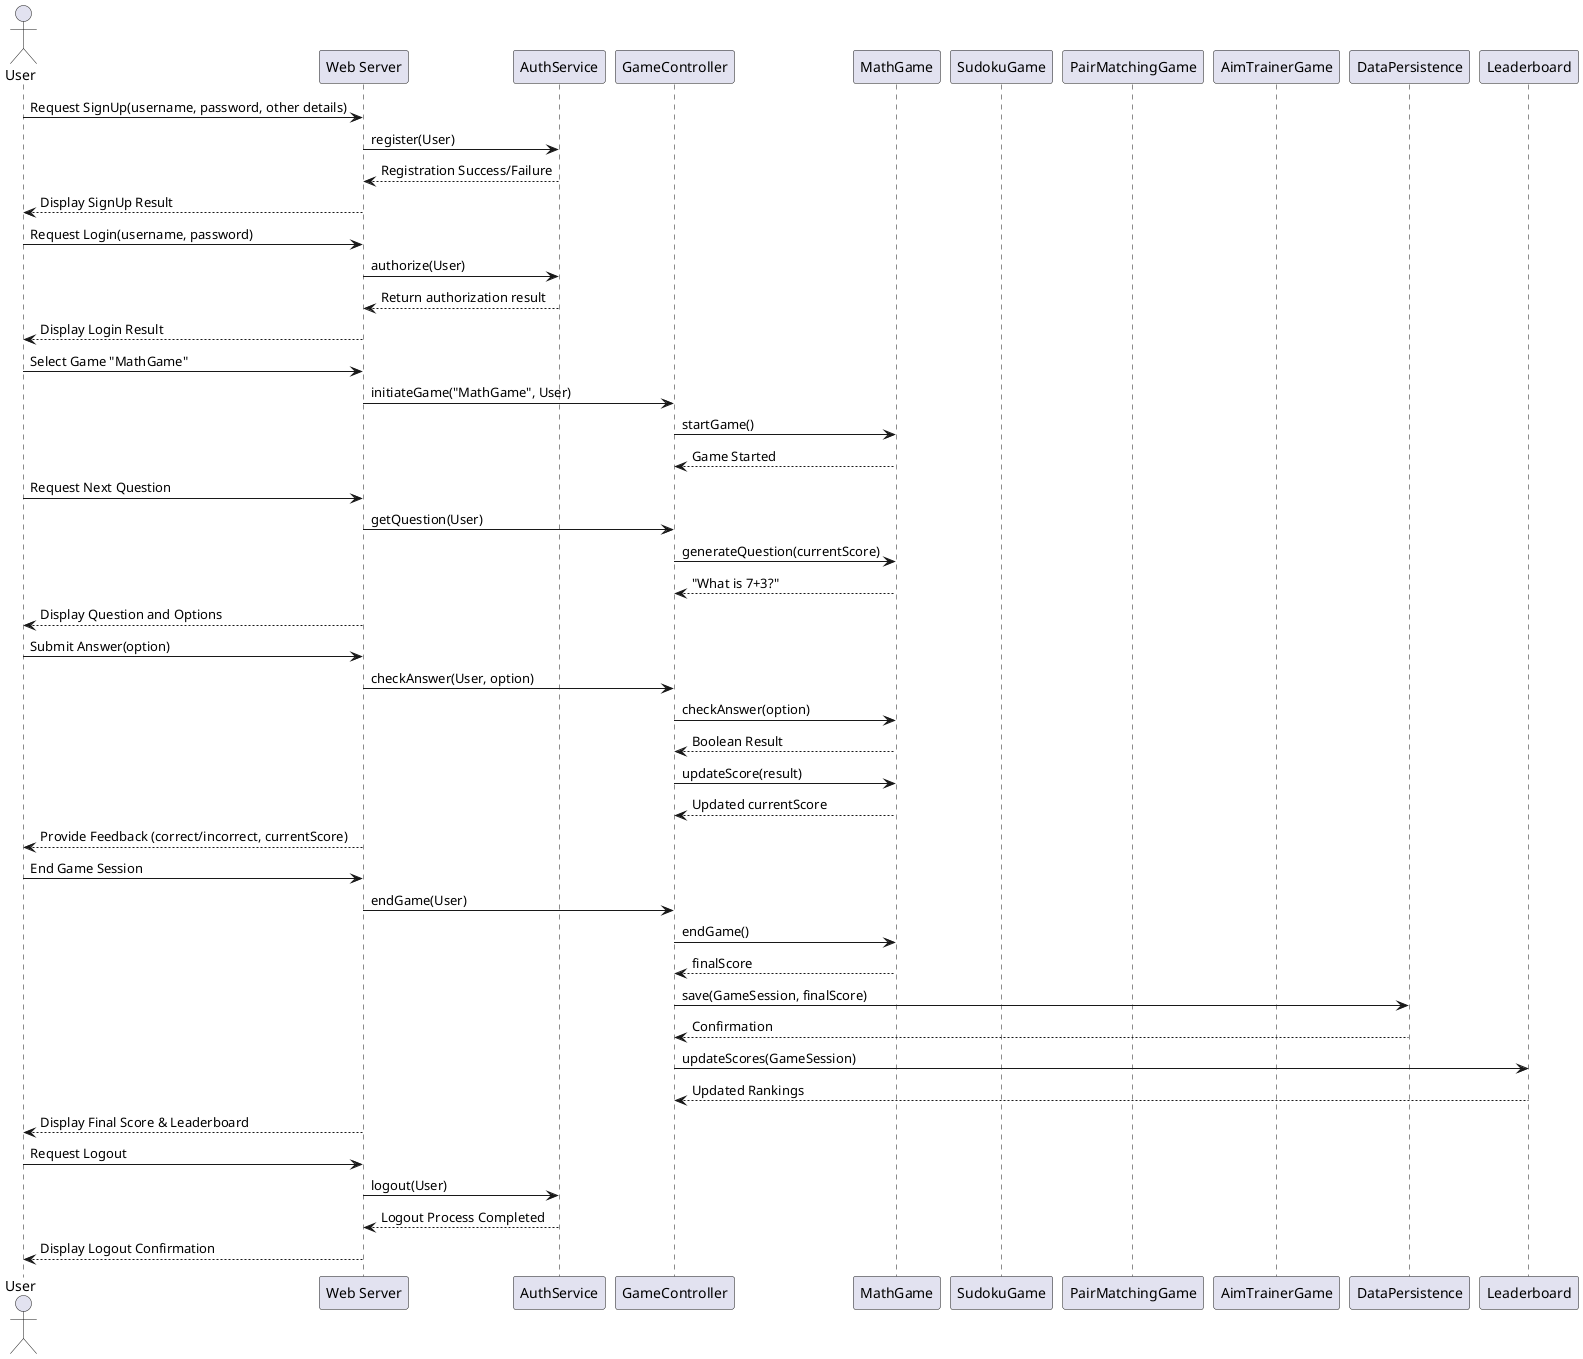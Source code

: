 @startuml
actor "User" as User
participant "Web Server" as Server
participant "AuthService" as Auth
participant "GameController" as GameCtrl
participant "MathGame" as MathGame
participant "SudokuGame" as Sudoku
participant "PairMatchingGame" as PairMatch
participant "AimTrainerGame" as AimTrainer
participant "DataPersistence" as DB
participant "Leaderboard" as LB

' =================== Authentication Flow ===================
' ---- Sign Up Flow ----
User -> Server: Request SignUp(username, password, other details)
Server -> Auth: register(User)
Auth --> Server: Registration Success/Failure
Server --> User: Display SignUp Result

' ---- Login Flow ----
User -> Server: Request Login(username, password)
Server -> Auth: authorize(User)
Auth --> Server: Return authorization result
Server --> User: Display Login Result

' =================== Game Selection and Play ===================
' ---- Game Selection ----
User -> Server: Select Game "MathGame"
Server -> GameCtrl: initiateGame("MathGame", User)
GameCtrl -> MathGame: startGame()
MathGame --> GameCtrl: Game Started

' ---- Game Play Loop ----
User -> Server: Request Next Question
Server -> GameCtrl: getQuestion(User)
GameCtrl -> MathGame: generateQuestion(currentScore)
MathGame --> GameCtrl: "What is 7+3?" 
Server --> User: Display Question and Options

User -> Server: Submit Answer(option)
Server -> GameCtrl: checkAnswer(User, option)
GameCtrl -> MathGame: checkAnswer(option)
MathGame --> GameCtrl: Boolean Result
GameCtrl -> MathGame: updateScore(result)
MathGame --> GameCtrl: Updated currentScore
Server --> User: Provide Feedback (correct/incorrect, currentScore)

' (Loop these steps for multiple rounds)

' =================== Ending the Game Session ===================
User -> Server: End Game Session
Server -> GameCtrl: endGame(User)
GameCtrl -> MathGame: endGame()
MathGame --> GameCtrl: finalScore
GameCtrl -> DB: save(GameSession, finalScore)
DB --> GameCtrl: Confirmation
GameCtrl -> LB: updateScores(GameSession)
LB --> GameCtrl: Updated Rankings
Server --> User: Display Final Score & Leaderboard

' =================== Logout Flow ===================
User -> Server: Request Logout
Server -> Auth: logout(User)
Auth --> Server: Logout Process Completed
Server --> User: Display Logout Confirmation

@enduml